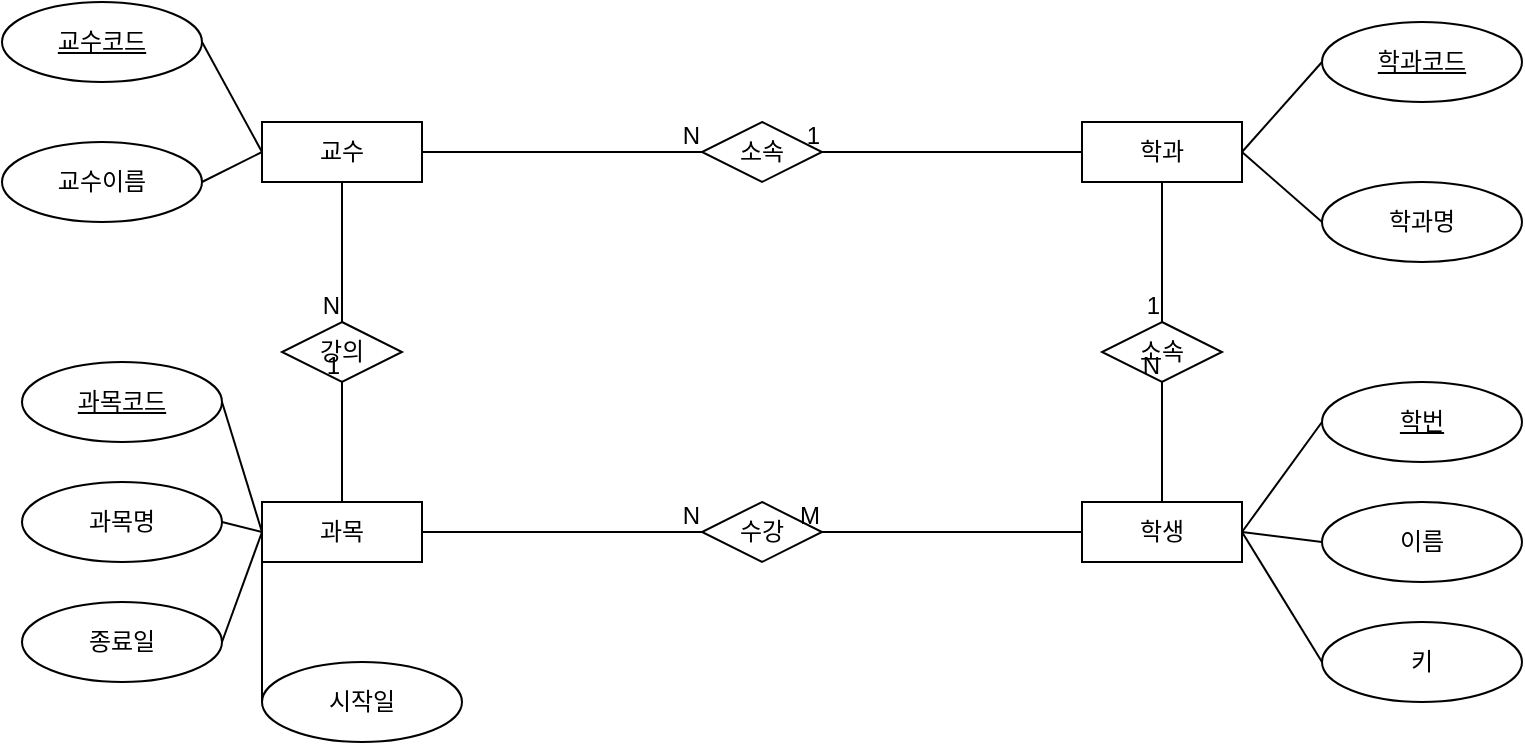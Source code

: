 <mxfile version="21.6.1" type="github">
  <diagram name="페이지-1" id="XJ65hSDBBRfJcGUTycht">
    <mxGraphModel dx="1388" dy="765" grid="1" gridSize="10" guides="1" tooltips="1" connect="1" arrows="1" fold="1" page="1" pageScale="1" pageWidth="827" pageHeight="1169" math="0" shadow="0">
      <root>
        <mxCell id="0" />
        <mxCell id="1" parent="0" />
        <mxCell id="OPsa2TW1SLYuK2PDE3_e-1" value="학생" style="rounded=0;whiteSpace=wrap;html=1;" vertex="1" parent="1">
          <mxGeometry x="560" y="450" width="80" height="30" as="geometry" />
        </mxCell>
        <mxCell id="OPsa2TW1SLYuK2PDE3_e-4" value="과목" style="rounded=0;whiteSpace=wrap;html=1;" vertex="1" parent="1">
          <mxGeometry x="150" y="450" width="80" height="30" as="geometry" />
        </mxCell>
        <mxCell id="OPsa2TW1SLYuK2PDE3_e-5" value="수강" style="rhombus;whiteSpace=wrap;html=1;" vertex="1" parent="1">
          <mxGeometry x="370" y="450" width="60" height="30" as="geometry" />
        </mxCell>
        <mxCell id="OPsa2TW1SLYuK2PDE3_e-6" value="교수" style="rounded=0;whiteSpace=wrap;html=1;" vertex="1" parent="1">
          <mxGeometry x="150" y="260" width="80" height="30" as="geometry" />
        </mxCell>
        <mxCell id="OPsa2TW1SLYuK2PDE3_e-7" value="학과" style="rounded=0;whiteSpace=wrap;html=1;" vertex="1" parent="1">
          <mxGeometry x="560" y="260" width="80" height="30" as="geometry" />
        </mxCell>
        <mxCell id="OPsa2TW1SLYuK2PDE3_e-8" value="소속" style="rhombus;whiteSpace=wrap;html=1;" vertex="1" parent="1">
          <mxGeometry x="370" y="260" width="60" height="30" as="geometry" />
        </mxCell>
        <mxCell id="OPsa2TW1SLYuK2PDE3_e-9" value="강의" style="rhombus;whiteSpace=wrap;html=1;" vertex="1" parent="1">
          <mxGeometry x="160" y="360" width="60" height="30" as="geometry" />
        </mxCell>
        <mxCell id="OPsa2TW1SLYuK2PDE3_e-10" value="소속" style="rhombus;whiteSpace=wrap;html=1;" vertex="1" parent="1">
          <mxGeometry x="570" y="360" width="60" height="30" as="geometry" />
        </mxCell>
        <mxCell id="OPsa2TW1SLYuK2PDE3_e-14" value="" style="endArrow=none;html=1;rounded=0;exitX=1;exitY=0.5;exitDx=0;exitDy=0;entryX=0;entryY=0.5;entryDx=0;entryDy=0;" edge="1" parent="1" source="OPsa2TW1SLYuK2PDE3_e-6" target="OPsa2TW1SLYuK2PDE3_e-8">
          <mxGeometry relative="1" as="geometry">
            <mxPoint x="330" y="390" as="sourcePoint" />
            <mxPoint x="490" y="390" as="targetPoint" />
          </mxGeometry>
        </mxCell>
        <mxCell id="OPsa2TW1SLYuK2PDE3_e-15" value="N" style="resizable=0;html=1;whiteSpace=wrap;align=right;verticalAlign=bottom;" connectable="0" vertex="1" parent="OPsa2TW1SLYuK2PDE3_e-14">
          <mxGeometry x="1" relative="1" as="geometry" />
        </mxCell>
        <mxCell id="OPsa2TW1SLYuK2PDE3_e-16" value="" style="endArrow=none;html=1;rounded=0;entryX=1;entryY=0.5;entryDx=0;entryDy=0;exitX=0;exitY=0.5;exitDx=0;exitDy=0;" edge="1" parent="1" source="OPsa2TW1SLYuK2PDE3_e-7" target="OPsa2TW1SLYuK2PDE3_e-8">
          <mxGeometry relative="1" as="geometry">
            <mxPoint x="330" y="390" as="sourcePoint" />
            <mxPoint x="490" y="390" as="targetPoint" />
          </mxGeometry>
        </mxCell>
        <mxCell id="OPsa2TW1SLYuK2PDE3_e-17" value="1" style="resizable=0;html=1;whiteSpace=wrap;align=right;verticalAlign=bottom;" connectable="0" vertex="1" parent="OPsa2TW1SLYuK2PDE3_e-16">
          <mxGeometry x="1" relative="1" as="geometry" />
        </mxCell>
        <mxCell id="OPsa2TW1SLYuK2PDE3_e-18" value="" style="endArrow=none;html=1;rounded=0;exitX=0.5;exitY=1;exitDx=0;exitDy=0;entryX=0.5;entryY=0;entryDx=0;entryDy=0;" edge="1" parent="1" source="OPsa2TW1SLYuK2PDE3_e-6" target="OPsa2TW1SLYuK2PDE3_e-9">
          <mxGeometry relative="1" as="geometry">
            <mxPoint x="330" y="390" as="sourcePoint" />
            <mxPoint x="190" y="350" as="targetPoint" />
          </mxGeometry>
        </mxCell>
        <mxCell id="OPsa2TW1SLYuK2PDE3_e-19" value="N" style="resizable=0;html=1;whiteSpace=wrap;align=right;verticalAlign=bottom;" connectable="0" vertex="1" parent="OPsa2TW1SLYuK2PDE3_e-18">
          <mxGeometry x="1" relative="1" as="geometry" />
        </mxCell>
        <mxCell id="OPsa2TW1SLYuK2PDE3_e-20" value="" style="endArrow=none;html=1;rounded=0;exitX=0.5;exitY=0;exitDx=0;exitDy=0;entryX=0.5;entryY=1;entryDx=0;entryDy=0;" edge="1" parent="1" source="OPsa2TW1SLYuK2PDE3_e-4" target="OPsa2TW1SLYuK2PDE3_e-9">
          <mxGeometry relative="1" as="geometry">
            <mxPoint x="330" y="390" as="sourcePoint" />
            <mxPoint x="490" y="390" as="targetPoint" />
          </mxGeometry>
        </mxCell>
        <mxCell id="OPsa2TW1SLYuK2PDE3_e-21" value="1" style="resizable=0;html=1;whiteSpace=wrap;align=right;verticalAlign=bottom;" connectable="0" vertex="1" parent="OPsa2TW1SLYuK2PDE3_e-20">
          <mxGeometry x="1" relative="1" as="geometry" />
        </mxCell>
        <mxCell id="OPsa2TW1SLYuK2PDE3_e-22" value="" style="endArrow=none;html=1;rounded=0;exitX=1;exitY=0.5;exitDx=0;exitDy=0;entryX=0;entryY=0.5;entryDx=0;entryDy=0;" edge="1" parent="1" source="OPsa2TW1SLYuK2PDE3_e-4" target="OPsa2TW1SLYuK2PDE3_e-5">
          <mxGeometry relative="1" as="geometry">
            <mxPoint x="330" y="390" as="sourcePoint" />
            <mxPoint x="490" y="390" as="targetPoint" />
          </mxGeometry>
        </mxCell>
        <mxCell id="OPsa2TW1SLYuK2PDE3_e-23" value="N" style="resizable=0;html=1;whiteSpace=wrap;align=right;verticalAlign=bottom;" connectable="0" vertex="1" parent="OPsa2TW1SLYuK2PDE3_e-22">
          <mxGeometry x="1" relative="1" as="geometry" />
        </mxCell>
        <mxCell id="OPsa2TW1SLYuK2PDE3_e-26" value="" style="endArrow=none;html=1;rounded=0;exitX=0;exitY=0.5;exitDx=0;exitDy=0;entryX=1;entryY=0.5;entryDx=0;entryDy=0;" edge="1" parent="1" source="OPsa2TW1SLYuK2PDE3_e-1" target="OPsa2TW1SLYuK2PDE3_e-5">
          <mxGeometry relative="1" as="geometry">
            <mxPoint x="330" y="390" as="sourcePoint" />
            <mxPoint x="490" y="390" as="targetPoint" />
          </mxGeometry>
        </mxCell>
        <mxCell id="OPsa2TW1SLYuK2PDE3_e-27" value="M" style="resizable=0;html=1;whiteSpace=wrap;align=right;verticalAlign=bottom;" connectable="0" vertex="1" parent="OPsa2TW1SLYuK2PDE3_e-26">
          <mxGeometry x="1" relative="1" as="geometry" />
        </mxCell>
        <mxCell id="OPsa2TW1SLYuK2PDE3_e-28" value="" style="endArrow=none;html=1;rounded=0;entryX=0.5;entryY=1;entryDx=0;entryDy=0;exitX=0.5;exitY=0;exitDx=0;exitDy=0;" edge="1" parent="1" source="OPsa2TW1SLYuK2PDE3_e-1" target="OPsa2TW1SLYuK2PDE3_e-10">
          <mxGeometry relative="1" as="geometry">
            <mxPoint x="330" y="390" as="sourcePoint" />
            <mxPoint x="490" y="390" as="targetPoint" />
          </mxGeometry>
        </mxCell>
        <mxCell id="OPsa2TW1SLYuK2PDE3_e-29" value="N" style="resizable=0;html=1;whiteSpace=wrap;align=right;verticalAlign=bottom;" connectable="0" vertex="1" parent="OPsa2TW1SLYuK2PDE3_e-28">
          <mxGeometry x="1" relative="1" as="geometry" />
        </mxCell>
        <mxCell id="OPsa2TW1SLYuK2PDE3_e-32" value="학과코드" style="ellipse;whiteSpace=wrap;html=1;align=center;fontStyle=4;" vertex="1" parent="1">
          <mxGeometry x="680" y="210" width="100" height="40" as="geometry" />
        </mxCell>
        <mxCell id="OPsa2TW1SLYuK2PDE3_e-33" value="학과명" style="ellipse;whiteSpace=wrap;html=1;align=center;" vertex="1" parent="1">
          <mxGeometry x="680" y="290" width="100" height="40" as="geometry" />
        </mxCell>
        <mxCell id="OPsa2TW1SLYuK2PDE3_e-35" value="" style="endArrow=none;html=1;rounded=0;entryX=0;entryY=0.5;entryDx=0;entryDy=0;exitX=1;exitY=0.5;exitDx=0;exitDy=0;" edge="1" parent="1" source="OPsa2TW1SLYuK2PDE3_e-7" target="OPsa2TW1SLYuK2PDE3_e-32">
          <mxGeometry relative="1" as="geometry">
            <mxPoint x="330" y="390" as="sourcePoint" />
            <mxPoint x="490" y="390" as="targetPoint" />
          </mxGeometry>
        </mxCell>
        <mxCell id="OPsa2TW1SLYuK2PDE3_e-36" value="" style="endArrow=none;html=1;rounded=0;entryX=0;entryY=0.5;entryDx=0;entryDy=0;exitX=1;exitY=0.5;exitDx=0;exitDy=0;" edge="1" parent="1" source="OPsa2TW1SLYuK2PDE3_e-7" target="OPsa2TW1SLYuK2PDE3_e-33">
          <mxGeometry relative="1" as="geometry">
            <mxPoint x="330" y="390" as="sourcePoint" />
            <mxPoint x="490" y="390" as="targetPoint" />
          </mxGeometry>
        </mxCell>
        <mxCell id="OPsa2TW1SLYuK2PDE3_e-37" value="학번" style="ellipse;whiteSpace=wrap;html=1;align=center;fontStyle=4;" vertex="1" parent="1">
          <mxGeometry x="680" y="390" width="100" height="40" as="geometry" />
        </mxCell>
        <mxCell id="OPsa2TW1SLYuK2PDE3_e-38" value="이름" style="ellipse;whiteSpace=wrap;html=1;align=center;" vertex="1" parent="1">
          <mxGeometry x="680" y="450" width="100" height="40" as="geometry" />
        </mxCell>
        <mxCell id="OPsa2TW1SLYuK2PDE3_e-39" value="키" style="ellipse;whiteSpace=wrap;html=1;align=center;" vertex="1" parent="1">
          <mxGeometry x="680" y="510" width="100" height="40" as="geometry" />
        </mxCell>
        <mxCell id="OPsa2TW1SLYuK2PDE3_e-40" value="" style="endArrow=none;html=1;rounded=0;entryX=0;entryY=0.5;entryDx=0;entryDy=0;exitX=1;exitY=0.5;exitDx=0;exitDy=0;" edge="1" parent="1" source="OPsa2TW1SLYuK2PDE3_e-1" target="OPsa2TW1SLYuK2PDE3_e-37">
          <mxGeometry relative="1" as="geometry">
            <mxPoint x="330" y="390" as="sourcePoint" />
            <mxPoint x="490" y="390" as="targetPoint" />
          </mxGeometry>
        </mxCell>
        <mxCell id="OPsa2TW1SLYuK2PDE3_e-42" value="" style="endArrow=none;html=1;rounded=0;exitX=1;exitY=0.5;exitDx=0;exitDy=0;entryX=0;entryY=0.5;entryDx=0;entryDy=0;" edge="1" parent="1" source="OPsa2TW1SLYuK2PDE3_e-1" target="OPsa2TW1SLYuK2PDE3_e-38">
          <mxGeometry relative="1" as="geometry">
            <mxPoint x="330" y="390" as="sourcePoint" />
            <mxPoint x="490" y="390" as="targetPoint" />
          </mxGeometry>
        </mxCell>
        <mxCell id="OPsa2TW1SLYuK2PDE3_e-43" value="" style="endArrow=none;html=1;rounded=0;entryX=0;entryY=0.5;entryDx=0;entryDy=0;exitX=1;exitY=0.5;exitDx=0;exitDy=0;" edge="1" parent="1" source="OPsa2TW1SLYuK2PDE3_e-1" target="OPsa2TW1SLYuK2PDE3_e-39">
          <mxGeometry relative="1" as="geometry">
            <mxPoint x="330" y="390" as="sourcePoint" />
            <mxPoint x="490" y="390" as="targetPoint" />
          </mxGeometry>
        </mxCell>
        <mxCell id="OPsa2TW1SLYuK2PDE3_e-44" value="교수코드" style="ellipse;whiteSpace=wrap;html=1;align=center;fontStyle=4;" vertex="1" parent="1">
          <mxGeometry x="20" y="200" width="100" height="40" as="geometry" />
        </mxCell>
        <mxCell id="OPsa2TW1SLYuK2PDE3_e-45" value="교수이름" style="ellipse;whiteSpace=wrap;html=1;align=center;" vertex="1" parent="1">
          <mxGeometry x="20" y="270" width="100" height="40" as="geometry" />
        </mxCell>
        <mxCell id="OPsa2TW1SLYuK2PDE3_e-46" value="" style="endArrow=none;html=1;rounded=0;entryX=0;entryY=0.5;entryDx=0;entryDy=0;exitX=1;exitY=0.5;exitDx=0;exitDy=0;" edge="1" parent="1" source="OPsa2TW1SLYuK2PDE3_e-44" target="OPsa2TW1SLYuK2PDE3_e-6">
          <mxGeometry relative="1" as="geometry">
            <mxPoint x="330" y="390" as="sourcePoint" />
            <mxPoint x="490" y="390" as="targetPoint" />
          </mxGeometry>
        </mxCell>
        <mxCell id="OPsa2TW1SLYuK2PDE3_e-47" value="" style="endArrow=none;html=1;rounded=0;exitX=1;exitY=0.5;exitDx=0;exitDy=0;entryX=0;entryY=0.5;entryDx=0;entryDy=0;" edge="1" parent="1" source="OPsa2TW1SLYuK2PDE3_e-45" target="OPsa2TW1SLYuK2PDE3_e-6">
          <mxGeometry relative="1" as="geometry">
            <mxPoint x="330" y="390" as="sourcePoint" />
            <mxPoint x="490" y="390" as="targetPoint" />
          </mxGeometry>
        </mxCell>
        <mxCell id="OPsa2TW1SLYuK2PDE3_e-48" value="과목코드" style="ellipse;whiteSpace=wrap;html=1;align=center;fontStyle=4;" vertex="1" parent="1">
          <mxGeometry x="30" y="380" width="100" height="40" as="geometry" />
        </mxCell>
        <mxCell id="OPsa2TW1SLYuK2PDE3_e-49" value="과목명" style="ellipse;whiteSpace=wrap;html=1;align=center;" vertex="1" parent="1">
          <mxGeometry x="30" y="440" width="100" height="40" as="geometry" />
        </mxCell>
        <mxCell id="OPsa2TW1SLYuK2PDE3_e-50" value="종료일" style="ellipse;whiteSpace=wrap;html=1;align=center;" vertex="1" parent="1">
          <mxGeometry x="30" y="500" width="100" height="40" as="geometry" />
        </mxCell>
        <mxCell id="OPsa2TW1SLYuK2PDE3_e-51" value="시작일" style="ellipse;whiteSpace=wrap;html=1;align=center;" vertex="1" parent="1">
          <mxGeometry x="150" y="530" width="100" height="40" as="geometry" />
        </mxCell>
        <mxCell id="OPsa2TW1SLYuK2PDE3_e-52" value="" style="endArrow=none;html=1;rounded=0;exitX=1;exitY=0.5;exitDx=0;exitDy=0;entryX=0;entryY=0.5;entryDx=0;entryDy=0;" edge="1" parent="1" source="OPsa2TW1SLYuK2PDE3_e-48" target="OPsa2TW1SLYuK2PDE3_e-4">
          <mxGeometry relative="1" as="geometry">
            <mxPoint x="330" y="390" as="sourcePoint" />
            <mxPoint x="490" y="390" as="targetPoint" />
          </mxGeometry>
        </mxCell>
        <mxCell id="OPsa2TW1SLYuK2PDE3_e-53" value="" style="endArrow=none;html=1;rounded=0;exitX=1;exitY=0.5;exitDx=0;exitDy=0;entryX=0;entryY=0.5;entryDx=0;entryDy=0;" edge="1" parent="1" source="OPsa2TW1SLYuK2PDE3_e-49" target="OPsa2TW1SLYuK2PDE3_e-4">
          <mxGeometry relative="1" as="geometry">
            <mxPoint x="330" y="390" as="sourcePoint" />
            <mxPoint x="490" y="390" as="targetPoint" />
          </mxGeometry>
        </mxCell>
        <mxCell id="OPsa2TW1SLYuK2PDE3_e-54" value="" style="endArrow=none;html=1;rounded=0;exitX=1;exitY=0.5;exitDx=0;exitDy=0;entryX=0;entryY=0.5;entryDx=0;entryDy=0;" edge="1" parent="1" source="OPsa2TW1SLYuK2PDE3_e-50" target="OPsa2TW1SLYuK2PDE3_e-4">
          <mxGeometry relative="1" as="geometry">
            <mxPoint x="330" y="390" as="sourcePoint" />
            <mxPoint x="490" y="390" as="targetPoint" />
          </mxGeometry>
        </mxCell>
        <mxCell id="OPsa2TW1SLYuK2PDE3_e-55" value="" style="endArrow=none;html=1;rounded=0;exitX=0;exitY=0.5;exitDx=0;exitDy=0;entryX=0;entryY=0.5;entryDx=0;entryDy=0;" edge="1" parent="1" source="OPsa2TW1SLYuK2PDE3_e-4" target="OPsa2TW1SLYuK2PDE3_e-51">
          <mxGeometry relative="1" as="geometry">
            <mxPoint x="330" y="390" as="sourcePoint" />
            <mxPoint x="490" y="390" as="targetPoint" />
          </mxGeometry>
        </mxCell>
        <mxCell id="OPsa2TW1SLYuK2PDE3_e-56" value="" style="endArrow=none;html=1;rounded=0;exitX=0.5;exitY=1;exitDx=0;exitDy=0;entryX=0.5;entryY=0;entryDx=0;entryDy=0;" edge="1" parent="1" source="OPsa2TW1SLYuK2PDE3_e-7" target="OPsa2TW1SLYuK2PDE3_e-10">
          <mxGeometry relative="1" as="geometry">
            <mxPoint x="330" y="390" as="sourcePoint" />
            <mxPoint x="490" y="390" as="targetPoint" />
          </mxGeometry>
        </mxCell>
        <mxCell id="OPsa2TW1SLYuK2PDE3_e-57" value="1" style="resizable=0;html=1;whiteSpace=wrap;align=right;verticalAlign=bottom;" connectable="0" vertex="1" parent="OPsa2TW1SLYuK2PDE3_e-56">
          <mxGeometry x="1" relative="1" as="geometry" />
        </mxCell>
      </root>
    </mxGraphModel>
  </diagram>
</mxfile>
